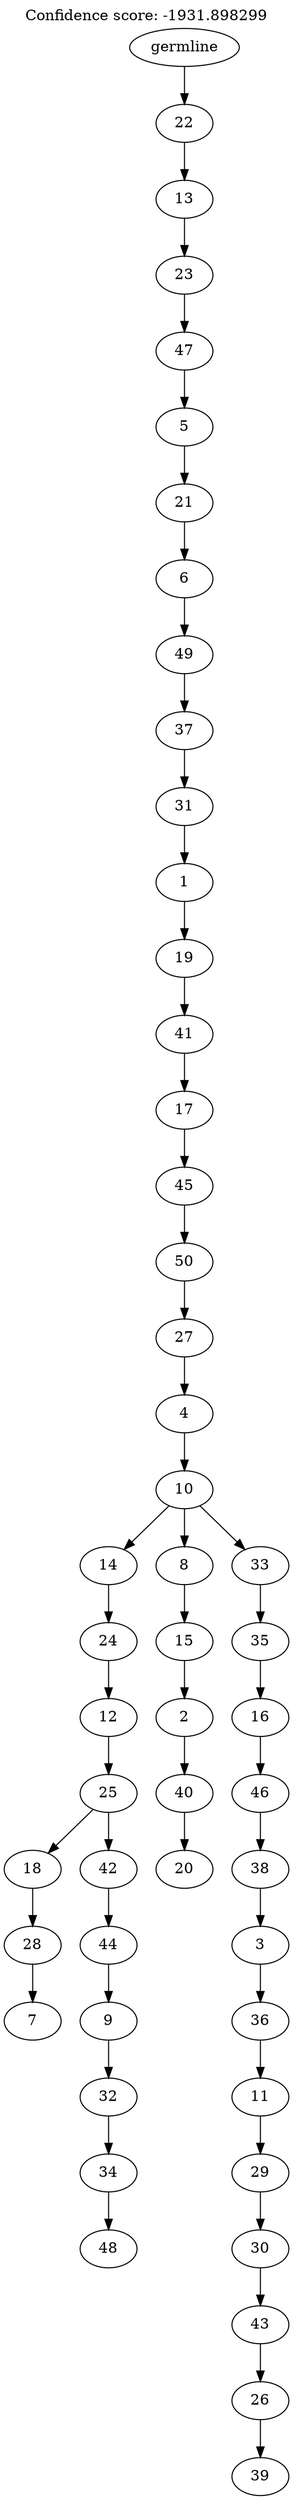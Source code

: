 digraph g {
	"49" -> "50";
	"50" [label="7"];
	"48" -> "49";
	"49" [label="28"];
	"46" -> "47";
	"47" [label="48"];
	"45" -> "46";
	"46" [label="34"];
	"44" -> "45";
	"45" [label="32"];
	"43" -> "44";
	"44" [label="9"];
	"42" -> "43";
	"43" [label="44"];
	"41" -> "42";
	"42" [label="42"];
	"41" -> "48";
	"48" [label="18"];
	"40" -> "41";
	"41" [label="25"];
	"39" -> "40";
	"40" [label="12"];
	"38" -> "39";
	"39" [label="24"];
	"36" -> "37";
	"37" [label="20"];
	"35" -> "36";
	"36" [label="40"];
	"34" -> "35";
	"35" [label="2"];
	"33" -> "34";
	"34" [label="15"];
	"31" -> "32";
	"32" [label="39"];
	"30" -> "31";
	"31" [label="26"];
	"29" -> "30";
	"30" [label="43"];
	"28" -> "29";
	"29" [label="30"];
	"27" -> "28";
	"28" [label="29"];
	"26" -> "27";
	"27" [label="11"];
	"25" -> "26";
	"26" [label="36"];
	"24" -> "25";
	"25" [label="3"];
	"23" -> "24";
	"24" [label="38"];
	"22" -> "23";
	"23" [label="46"];
	"21" -> "22";
	"22" [label="16"];
	"20" -> "21";
	"21" [label="35"];
	"19" -> "20";
	"20" [label="33"];
	"19" -> "33";
	"33" [label="8"];
	"19" -> "38";
	"38" [label="14"];
	"18" -> "19";
	"19" [label="10"];
	"17" -> "18";
	"18" [label="4"];
	"16" -> "17";
	"17" [label="27"];
	"15" -> "16";
	"16" [label="50"];
	"14" -> "15";
	"15" [label="45"];
	"13" -> "14";
	"14" [label="17"];
	"12" -> "13";
	"13" [label="41"];
	"11" -> "12";
	"12" [label="19"];
	"10" -> "11";
	"11" [label="1"];
	"9" -> "10";
	"10" [label="31"];
	"8" -> "9";
	"9" [label="37"];
	"7" -> "8";
	"8" [label="49"];
	"6" -> "7";
	"7" [label="6"];
	"5" -> "6";
	"6" [label="21"];
	"4" -> "5";
	"5" [label="5"];
	"3" -> "4";
	"4" [label="47"];
	"2" -> "3";
	"3" [label="23"];
	"1" -> "2";
	"2" [label="13"];
	"0" -> "1";
	"1" [label="22"];
	"0" [label="germline"];
	labelloc="t";
	label="Confidence score: -1931.898299";
}
